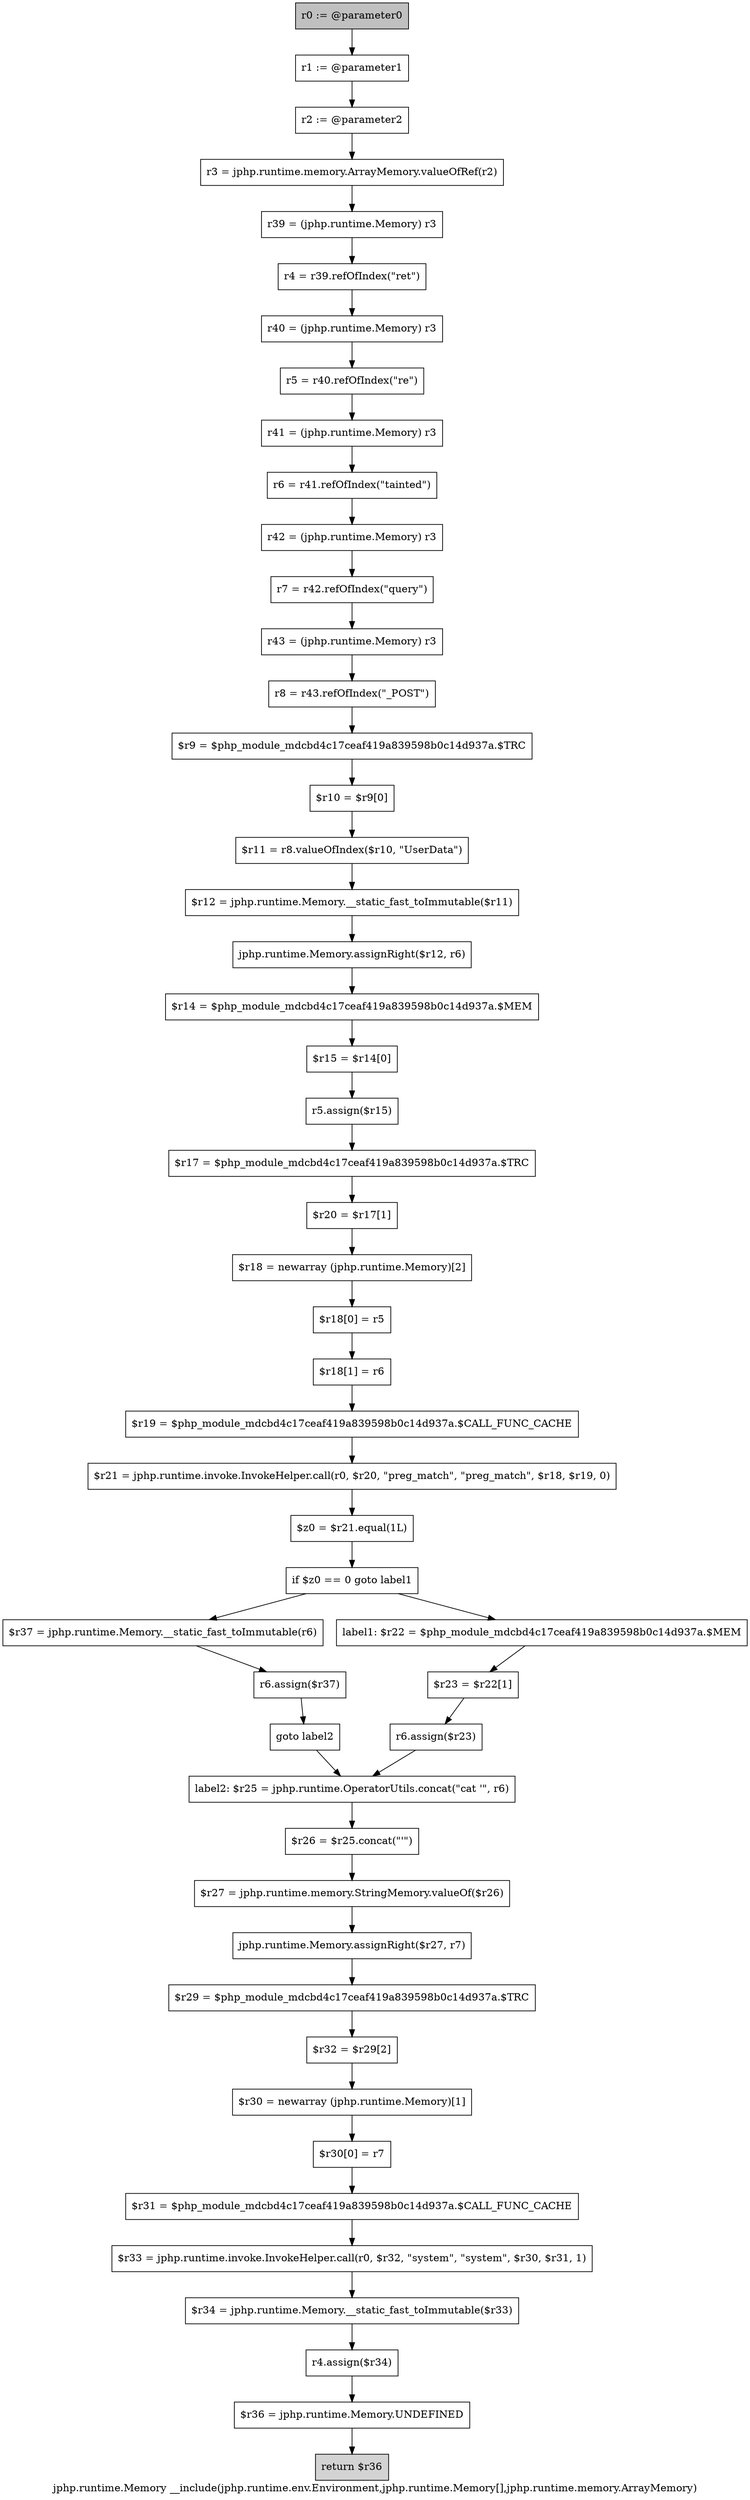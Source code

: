 digraph "jphp.runtime.Memory __include(jphp.runtime.env.Environment,jphp.runtime.Memory[],jphp.runtime.memory.ArrayMemory)" {
    label="jphp.runtime.Memory __include(jphp.runtime.env.Environment,jphp.runtime.Memory[],jphp.runtime.memory.ArrayMemory)";
    node [shape=box];
    "0" [style=filled,fillcolor=gray,label="r0 := @parameter0",];
    "1" [label="r1 := @parameter1",];
    "0"->"1";
    "2" [label="r2 := @parameter2",];
    "1"->"2";
    "3" [label="r3 = jphp.runtime.memory.ArrayMemory.valueOfRef(r2)",];
    "2"->"3";
    "4" [label="r39 = (jphp.runtime.Memory) r3",];
    "3"->"4";
    "5" [label="r4 = r39.refOfIndex(\"ret\")",];
    "4"->"5";
    "6" [label="r40 = (jphp.runtime.Memory) r3",];
    "5"->"6";
    "7" [label="r5 = r40.refOfIndex(\"re\")",];
    "6"->"7";
    "8" [label="r41 = (jphp.runtime.Memory) r3",];
    "7"->"8";
    "9" [label="r6 = r41.refOfIndex(\"tainted\")",];
    "8"->"9";
    "10" [label="r42 = (jphp.runtime.Memory) r3",];
    "9"->"10";
    "11" [label="r7 = r42.refOfIndex(\"query\")",];
    "10"->"11";
    "12" [label="r43 = (jphp.runtime.Memory) r3",];
    "11"->"12";
    "13" [label="r8 = r43.refOfIndex(\"_POST\")",];
    "12"->"13";
    "14" [label="$r9 = $php_module_mdcbd4c17ceaf419a839598b0c14d937a.$TRC",];
    "13"->"14";
    "15" [label="$r10 = $r9[0]",];
    "14"->"15";
    "16" [label="$r11 = r8.valueOfIndex($r10, \"UserData\")",];
    "15"->"16";
    "17" [label="$r12 = jphp.runtime.Memory.__static_fast_toImmutable($r11)",];
    "16"->"17";
    "18" [label="jphp.runtime.Memory.assignRight($r12, r6)",];
    "17"->"18";
    "19" [label="$r14 = $php_module_mdcbd4c17ceaf419a839598b0c14d937a.$MEM",];
    "18"->"19";
    "20" [label="$r15 = $r14[0]",];
    "19"->"20";
    "21" [label="r5.assign($r15)",];
    "20"->"21";
    "22" [label="$r17 = $php_module_mdcbd4c17ceaf419a839598b0c14d937a.$TRC",];
    "21"->"22";
    "23" [label="$r20 = $r17[1]",];
    "22"->"23";
    "24" [label="$r18 = newarray (jphp.runtime.Memory)[2]",];
    "23"->"24";
    "25" [label="$r18[0] = r5",];
    "24"->"25";
    "26" [label="$r18[1] = r6",];
    "25"->"26";
    "27" [label="$r19 = $php_module_mdcbd4c17ceaf419a839598b0c14d937a.$CALL_FUNC_CACHE",];
    "26"->"27";
    "28" [label="$r21 = jphp.runtime.invoke.InvokeHelper.call(r0, $r20, \"preg_match\", \"preg_match\", $r18, $r19, 0)",];
    "27"->"28";
    "29" [label="$z0 = $r21.equal(1L)",];
    "28"->"29";
    "30" [label="if $z0 == 0 goto label1",];
    "29"->"30";
    "31" [label="$r37 = jphp.runtime.Memory.__static_fast_toImmutable(r6)",];
    "30"->"31";
    "34" [label="label1: $r22 = $php_module_mdcbd4c17ceaf419a839598b0c14d937a.$MEM",];
    "30"->"34";
    "32" [label="r6.assign($r37)",];
    "31"->"32";
    "33" [label="goto label2",];
    "32"->"33";
    "37" [label="label2: $r25 = jphp.runtime.OperatorUtils.concat(\"cat \'\", r6)",];
    "33"->"37";
    "35" [label="$r23 = $r22[1]",];
    "34"->"35";
    "36" [label="r6.assign($r23)",];
    "35"->"36";
    "36"->"37";
    "38" [label="$r26 = $r25.concat(\"\'\")",];
    "37"->"38";
    "39" [label="$r27 = jphp.runtime.memory.StringMemory.valueOf($r26)",];
    "38"->"39";
    "40" [label="jphp.runtime.Memory.assignRight($r27, r7)",];
    "39"->"40";
    "41" [label="$r29 = $php_module_mdcbd4c17ceaf419a839598b0c14d937a.$TRC",];
    "40"->"41";
    "42" [label="$r32 = $r29[2]",];
    "41"->"42";
    "43" [label="$r30 = newarray (jphp.runtime.Memory)[1]",];
    "42"->"43";
    "44" [label="$r30[0] = r7",];
    "43"->"44";
    "45" [label="$r31 = $php_module_mdcbd4c17ceaf419a839598b0c14d937a.$CALL_FUNC_CACHE",];
    "44"->"45";
    "46" [label="$r33 = jphp.runtime.invoke.InvokeHelper.call(r0, $r32, \"system\", \"system\", $r30, $r31, 1)",];
    "45"->"46";
    "47" [label="$r34 = jphp.runtime.Memory.__static_fast_toImmutable($r33)",];
    "46"->"47";
    "48" [label="r4.assign($r34)",];
    "47"->"48";
    "49" [label="$r36 = jphp.runtime.Memory.UNDEFINED",];
    "48"->"49";
    "50" [style=filled,fillcolor=lightgray,label="return $r36",];
    "49"->"50";
}
